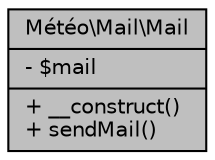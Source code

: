 digraph "Météo\Mail\Mail"
{
 // LATEX_PDF_SIZE
  edge [fontname="Helvetica",fontsize="10",labelfontname="Helvetica",labelfontsize="10"];
  node [fontname="Helvetica",fontsize="10",shape=record];
  Node1 [label="{Météo\\Mail\\Mail\n|- $mail\l|+ __construct()\l+ sendMail()\l}",height=0.2,width=0.4,color="black", fillcolor="grey75", style="filled", fontcolor="black",tooltip=" "];
}
